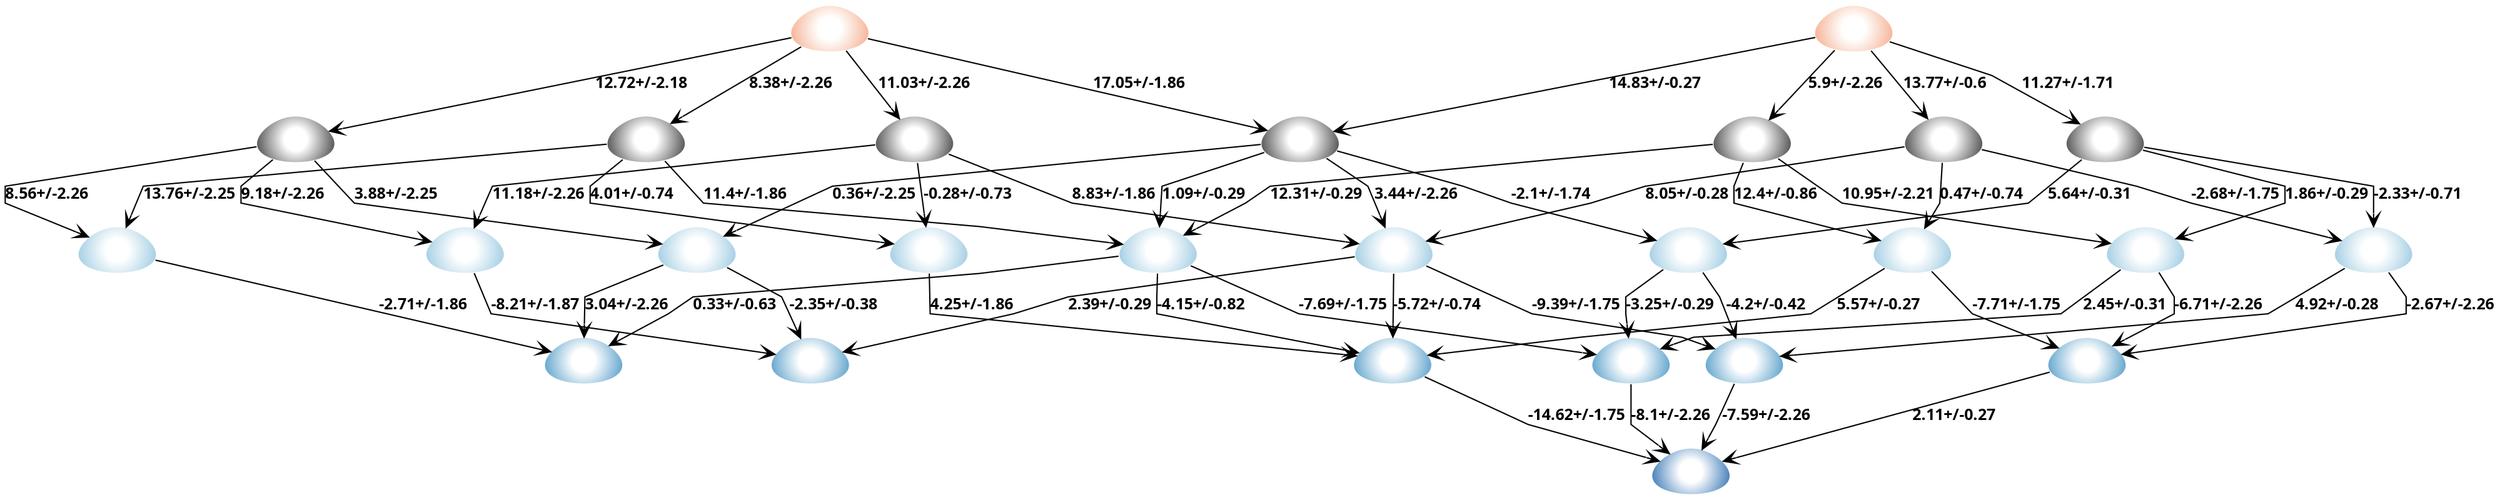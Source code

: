 strict digraph G {
	graph [bb="0,0,2162,376",
		fontname="sans bold",
		splines=polyline
	];
	node [label="\N"];
	subgraph subgraph_0 {
		graph [label="Neutral charge",
			style=""
		];
		SM24_micro007		 [charge=0,
			color="#ffffff:#333333",
			fontcolor=black,
			fontname="sans bold",
			fontsize=12,
			height=0.5,
			image="Images\Microstates\SM24_micro007.svg",
			label="",
			labelloc=b,
			penwidth=1,
			pos="773,273",
			shape=egg,
			style=radial,
			width=0.79843];
		SM24_micro028		 [charge=0,
			color="#ffffff:#333333",
			fontcolor=black,
			fontname="sans bold",
			fontsize=12,
			height=0.5,
			image="Images\Microstates\SM24_micro028.svg",
			label="",
			labelloc=b,
			penwidth=1,
			pos="552,273",
			shape=egg,
			style=radial,
			width=0.79843];
		SM24_micro006		 [charge=0,
			color="#ffffff:#333333",
			fontcolor=black,
			fontname="sans bold",
			fontsize=12,
			height=0.5,
			image="Images\Microstates\SM24_micro006.svg",
			label="",
			labelloc=b,
			penwidth=1,
			pos="1100,273",
			shape=egg,
			style=radial,
			width=0.79843];
		SM24_micro024		 [charge=0,
			color="#ffffff:#333333",
			fontcolor=black,
			fontname="sans bold",
			fontsize=12,
			height=0.5,
			image="Images\Microstates\SM24_micro024.svg",
			label="",
			labelloc=b,
			penwidth=1,
			pos="251,273",
			shape=egg,
			style=radial,
			width=0.79843];
		SM24_micro009		 [charge=0,
			color="#ffffff:#333333",
			fontcolor=black,
			fontname="sans bold",
			fontsize=12,
			height=0.5,
			image="Images\Microstates\SM24_micro009.svg",
			label="",
			labelloc=b,
			penwidth=1,
			pos="1894,273",
			shape=egg,
			style=radial,
			width=0.79843];
		SM24_micro023		 [charge=0,
			color="#ffffff:#333333",
			fontcolor=black,
			fontname="sans bold",
			fontsize=12,
			height=0.5,
			image="Images\Microstates\SM24_micro023.svg",
			label="",
			labelloc=b,
			penwidth=1,
			pos="1521,273",
			shape=egg,
			style=radial,
			width=0.79843];
		SM24_micro013		 [charge=0,
			color="#ffffff:#333333",
			fontcolor=black,
			fontname="sans bold",
			fontsize=12,
			height=0.5,
			image="Images\Microstates\SM24_micro013.svg",
			label="",
			labelloc=b,
			penwidth=1,
			pos="1688,273",
			shape=egg,
			style=radial,
			width=0.79843];
	}
	subgraph "subgraph_-1" {
		graph [label="-1 charge",
			style=""
		];
		SM24_micro002		 [charge=-1,
			color="#ffffff:#f4a582",
			fontcolor=black,
			fontname="sans bold",
			fontsize=12,
			height=0.5,
			image="Images\Microstates\SM24_micro002.svg",
			label="",
			labelloc=b,
			penwidth=1,
			pos="656,358",
			shape=egg,
			style=radial,
			width=0.79843];
		SM24_micro027		 [charge=-1,
			color="#ffffff:#f4a582",
			fontcolor=black,
			fontname="sans bold",
			fontsize=12,
			height=0.5,
			image="Images\Microstates\SM24_micro027.svg",
			label="",
			labelloc=b,
			penwidth=1,
			pos="1583,358",
			shape=egg,
			style=radial,
			width=0.79843];
	}
	subgraph subgraph_3 {
		graph [label="+3 charge",
			style=""
		];
		SM24_micro035		 [charge=3,
			color="#ffffff:#2166ac",
			fontcolor=black,
			fontname="sans bold",
			fontsize=12,
			height=0.5,
			image="Images\Microstates\SM24_micro035.svg",
			label="",
			labelloc=b,
			penwidth=1,
			pos="1455,18",
			shape=egg,
			style=radial,
			width=0.79843];
	}
	subgraph subgraph_2 {
		graph [label="+2 charge",
			style=""
		];
		SM24_micro020		 [charge=2,
			color="#ffffff:#4393c3",
			fontcolor=black,
			fontname="sans bold",
			fontsize=12,
			height=0.5,
			image="Images\Microstates\SM24_micro020.svg",
			label="",
			labelloc=b,
			penwidth=1,
			pos="1199,103",
			shape=egg,
			style=radial,
			width=0.79843];
		SM24_micro022		 [charge=2,
			color="#ffffff:#4393c3",
			fontcolor=black,
			fontname="sans bold",
			fontsize=12,
			height=0.5,
			image="Images\Microstates\SM24_micro022.svg",
			label="",
			labelloc=b,
			penwidth=1,
			pos="694,103",
			shape=egg,
			style=radial,
			width=0.79843];
		SM24_micro025		 [charge=2,
			color="#ffffff:#4393c3",
			fontcolor=black,
			fontname="sans bold",
			fontsize=12,
			height=0.5,
			image="Images\Microstates\SM24_micro025.svg",
			label="",
			labelloc=b,
			penwidth=1,
			pos="498,103",
			shape=egg,
			style=radial,
			width=0.79843];
		SM24_micro032		 [charge=2,
			color="#ffffff:#4393c3",
			fontcolor=black,
			fontname="sans bold",
			fontsize=12,
			height=0.5,
			image="Images\Microstates\SM24_micro032.svg",
			label="",
			labelloc=b,
			penwidth=1,
			pos="1405,103",
			shape=egg,
			style=radial,
			width=0.79843];
		SM24_micro033		 [charge=2,
			color="#ffffff:#4393c3",
			fontcolor=black,
			fontname="sans bold",
			fontsize=12,
			height=0.5,
			image="Images\Microstates\SM24_micro033.svg",
			label="",
			labelloc=b,
			penwidth=1,
			pos="1507,103",
			shape=egg,
			style=radial,
			width=0.79843];
		SM24_micro034		 [charge=2,
			color="#ffffff:#4393c3",
			fontcolor=black,
			fontname="sans bold",
			fontsize=12,
			height=0.5,
			image="Images\Microstates\SM24_micro034.svg",
			label="",
			labelloc=b,
			penwidth=1,
			pos="1802,103",
			shape=egg,
			style=radial,
			width=0.79843];
	}
	subgraph subgraph_1 {
		graph [label="+1 charge",
			style=""
		];
		SM24_micro001		 [charge=1,
			color="#ffffff:#92c5de",
			fontcolor=black,
			fontname="sans bold",
			fontsize=12,
			height=0.5,
			image="Images\Microstates\SM24_micro001.svg",
			label="",
			labelloc=b,
			penwidth=1,
			pos="797,188",
			shape=egg,
			style=radial,
			width=0.79843];
		SM24_micro004		 [charge=1,
			color="#ffffff:#92c5de",
			fontcolor=black,
			fontname="sans bold",
			fontsize=12,
			height=0.5,
			image="Images\Microstates\SM24_micro004.svg",
			label="",
			labelloc=b,
			penwidth=1,
			pos="596,188",
			shape=egg,
			style=radial,
			width=0.79843];
		SM24_micro005		 [charge=1,
			color="#ffffff:#92c5de",
			fontcolor=black,
			fontname="sans bold",
			fontsize=12,
			height=0.5,
			image="Images\Microstates\SM24_micro005.svg",
			label="",
			labelloc=b,
			penwidth=1,
			pos="97,188",
			shape=egg,
			style=radial,
			width=0.79843];
		SM24_micro010		 [charge=1,
			color="#ffffff:#92c5de",
			fontcolor=black,
			fontname="sans bold",
			fontsize=12,
			height=0.5,
			image="Images\Microstates\SM24_micro010.svg",
			label="",
			labelloc=b,
			penwidth=1,
			pos="996,188",
			shape=egg,
			style=radial,
			width=0.79843];
		SM24_micro011		 [charge=1,
			color="#ffffff:#92c5de",
			fontcolor=black,
			fontname="sans bold",
			fontsize=12,
			height=0.5,
			image="Images\Microstates\SM24_micro011.svg",
			label="",
			labelloc=b,
			penwidth=1,
			pos="1200,188",
			shape=egg,
			style=radial,
			width=0.79843];
		SM24_micro017		 [charge=1,
			color="#ffffff:#92c5de",
			fontcolor=black,
			fontname="sans bold",
			fontsize=12,
			height=0.5,
			image="Images\Microstates\SM24_micro017.svg",
			label="",
			labelloc=b,
			penwidth=1,
			pos="1456,188",
			shape=egg,
			style=radial,
			width=0.79843];
		SM24_micro014		 [charge=1,
			color="#ffffff:#92c5de",
			fontcolor=black,
			fontname="sans bold",
			fontsize=12,
			height=0.5,
			image="Images\Microstates\SM24_micro014.svg",
			label="",
			labelloc=b,
			penwidth=1,
			pos="395,188",
			shape=egg,
			style=radial,
			width=0.79843];
		SM24_micro029		 [charge=1,
			color="#ffffff:#92c5de",
			fontcolor=black,
			fontname="sans bold",
			fontsize=12,
			height=0.5,
			image="Images\Microstates\SM24_micro029.svg",
			label="",
			labelloc=b,
			penwidth=1,
			pos="1854,188",
			shape=egg,
			style=radial,
			width=0.79843];
		SM24_micro030		 [charge=1,
			color="#ffffff:#92c5de",
			fontcolor=black,
			fontname="sans bold",
			fontsize=12,
			height=0.5,
			image="Images\Microstates\SM24_micro030.svg",
			label="",
			labelloc=b,
			penwidth=1,
			pos="2049,188",
			shape=egg,
			style=radial,
			width=0.79843];
		SM24_micro031		 [charge=1,
			color="#ffffff:#92c5de",
			fontcolor=black,
			fontname="sans bold",
			fontsize=12,
			height=0.5,
			image="Images\Microstates\SM24_micro031.svg",
			label="",
			labelloc=b,
			penwidth=1,
			pos="1650,188",
			shape=egg,
			style=radial,
			width=0.79843];
	}
	SM24_micro007 -> SM24_micro001	 [SEM=0.73,
		arrowhead=vee,
		fontname="sans bold",
		fontsize=12,
		label="-0.28+/-0.73",
		lp="826,230.5",
		pKa=-0.28,
		pos="e,792.2,205.61 777.97,254.8 781.27,243.41 785.65,228.25 789.38,215.35",
		splines=polyline];
	SM24_micro007 -> SM24_micro011	 [SEM=1.86,
		arrowhead=vee,
		fontname="sans bold",
		fontsize=12,
		label="8.83+/-1.86",
		lp="956.5,230.5",
		pKa=8.83,
		pos="e,1173.6,192.29 799.78,263.2 841.93,249.34 919,224 919,224 919,224 1087.4,203.02 1163.5,193.55",
		splines=polyline];
	SM24_micro007 -> SM24_micro014	 [SEM=2.26,
		arrowhead=vee,
		fontname="sans bold",
		fontsize=12,
		label="11.18+/-2.26",
		lp="459,230.5",
		pKa=11.18,
		pos="e,402.66,204.98 744.25,269.17 659.74,260.83 418,237 418,237 418,237 412.61,225.76 407.05,214.16",
		splines=polyline];
	SM24_micro028 -> SM24_micro001	 [SEM=0.74,
		arrowhead=vee,
		fontname="sans bold",
		fontsize=12,
		label="4.01+/-0.74",
		lp="541.5,230.5",
		pKa=4.01,
		pos="e,770.48,192.17 533.03,258.17 519.61,248.38 504,237 504,237 504,237 504,224 504,224 504,224 682.01,202.74 760.53,193.36",
		splines=polyline];
	SM24_micro028 -> SM24_micro005	 [SEM=2.25,
		arrowhead=vee,
		fontname="sans bold",
		fontsize=12,
		label="13.76+/-2.25",
		lp="158,230.5",
		pKa=13.76,
		pos="e,103.77,205.25 523.12,269.68 425.97,261.86 117,237 117,237 117,237 112.47,226.12 107.72,214.72",
		splines=polyline];
	SM24_micro028 -> SM24_micro010	 [SEM=1.86,
		arrowhead=vee,
		fontname="sans bold",
		fontsize=12,
		label="11.4+/-1.86",
		lp="639.5,230.5",
		pKa=11.4,
		pos="e,969.41,191.81 567.82,256.81 582.47,242.75 602,224 602,224 602,224 835,206 835,206 835,206 911.65,197.91 959.18,192.89",
		splines=polyline];
	SM24_micro006 -> SM24_micro004	 [SEM=2.25,
		arrowhead=vee,
		fontname="sans bold",
		fontsize=12,
		label="0.36+/-2.25",
		lp="741.5,230.5",
		pKa=0.36,
		pos="e,617.28,198.2 1071.2,269.45 980.08,261.4 704,237 704,237 704,237 677,224 677,224 677,224 649.65,212.18 626.74,202.28",
		splines=polyline];
	SM24_micro006 -> SM24_micro010	 [SEM=0.29,
		arrowhead=vee,
		fontname="sans bold",
		fontsize=12,
		label="1.09+/-0.29",
		lp="1036.5,230.5",
		pKa=1.09,
		pos="e,997.07,206.06 1073.7,262.9 1043.8,252.53 999,237 999,237 999,237 998.37,226.95 997.69,216.05",
		splines=polyline];
	SM24_micro006 -> SM24_micro011	 [SEM=2.26,
		arrowhead=vee,
		fontname="sans bold",
		fontsize=12,
		label="3.44+/-2.26",
		lp="1221.5,230.5",
		pKa=3.44,
		pos="e,1192.9,205.25 1124.6,261.12 1147.8,250.84 1179,237 1179,237 1179,237 1183.8,226.12 1188.7,214.72",
		splines=polyline];
	SM24_micro006 -> SM24_micro017	 [SEM=1.74,
		arrowhead=vee,
		fontname="sans bold",
		fontsize=12,
		label="-2.1+/-1.74",
		lp="1336.5,230.5",
		pKa=-2.1,
		pos="e,1431.3,194.55 1128.4,265.9 1175.1,255.88 1263,237 1263,237 1263,237 1300,224 1300,224 1300,224 1375.4,207.07 1421.4,196.76",
		splines=polyline];
	SM24_micro024 -> SM24_micro004	 [SEM=2.25,
		arrowhead=vee,
		fontname="sans bold",
		fontsize=12,
		label="3.88+/-2.25",
		lp="338.5,230.5",
		pKa=3.88,
		pos="e,569.56,192.14 266.82,256.81 281.47,242.75 301,224 301,224 301,224 480.66,202.68 559.57,193.32",
		splines=polyline];
	SM24_micro024 -> SM24_micro005	 [SEM=2.26,
		arrowhead=vee,
		fontname="sans bold",
		fontsize=12,
		label="8.56+/-2.26",
		lp="37.5,230.5",
		pKa=8.56,
		pos="e,74.502,197.12 222.21,267.99 156.28,258.79 0,237 0,237 0,237 0,224 0,224 0,224 36.687,210.76 64.936,200.57",
		splines=polyline];
	SM24_micro024 -> SM24_micro014	 [SEM=2.26,
		arrowhead=vee,
		fontname="sans bold",
		fontsize=12,
		label="9.18+/-2.26",
		lp="240.5,230.5",
		pKa=9.18,
		pos="e,369.5,193.65 232.03,258.17 218.61,248.38 203,237 203,237 203,237 203,224 203,224 203,224 303.86,205.61 359.37,195.49",
		splines=polyline];
	SM24_micro009 -> SM24_micro017	 [SEM=0.31,
		arrowhead=vee,
		fontname="sans bold",
		fontsize=12,
		label="5.64+/-0.31",
		lp="1828.5,230.5",
		pKa=5.64,
		pos="e,1482.6,192.11 1867.5,262.99 1837,252.62 1791,237 1791,237 1791,237 1756,224 1756,224 1756,224 1572.9,202.63 1492.8,193.29",
		splines=polyline];
	SM24_micro009 -> SM24_micro029	 [SEM=0.29,
		arrowhead=vee,
		fontname="sans bold",
		fontsize=12,
		label="1.86+/-0.29",
		lp="2010.5,230.5",
		pKa=1.86,
		pos="e,1877.5,195.91 1918.6,261.12 1941.8,250.84 1973,237 1973,237 1973,237 1973,224 1973,224 1973,224 1922.6,209.18 1887.4,198.83",
		splines=polyline];
	SM24_micro009 -> SM24_micro030	 [SEM=0.71,
		arrowhead=vee,
		fontname="sans bold",
		fontsize=12,
		label="-2.33+/-0.71",
		lp="2092,230.5",
		pKa=-2.33,
		pos="e,2050.5,206.09 1922.2,265.74 1967.7,255.68 2052,237 2052,237 2052,237 2052,224 2052,224 2052,224 2051.7,220.82 2051.3,216.37",
		splines=polyline];
	SM24_micro023 -> SM24_micro010	 [SEM=0.29,
		arrowhead=vee,
		fontname="sans bold",
		fontsize=12,
		label="12.31+/-0.29",
		lp="1134,230.5",
		pKa=12.31,
		pos="e,1016.9,198.38 1492.3,269.65 1396.3,261.8 1093,237 1093,237 1093,237 1074,224 1074,224 1074,224 1048.2,212.43 1026.3,202.59",
		splines=polyline];
	SM24_micro023 -> SM24_micro029	 [SEM=2.21,
		arrowhead=vee,
		fontname="sans bold",
		fontsize=12,
		label="10.95+/-2.21",
		lp="1629,230.5",
		pKa=10.95,
		pos="e,1827.5,192.48 1540.4,258.12 1560.2,243.94 1588,224 1588,224 1588,224 1744.5,203.41 1817.4,193.82",
		splines=polyline];
	SM24_micro023 -> SM24_micro031	 [SEM=0.86,
		arrowhead=vee,
		fontname="sans bold",
		fontsize=12,
		label="12.4+/-0.86",
		lp="1531.5,230.5",
		pKa=12.4,
		pos="e,1625.3,194.55 1508.8,256.14 1501.6,246.88 1494,237 1494,237 1494,237 1494,224 1494,224 1494,224 1569.4,207.07 1615.4,196.76",
		splines=polyline];
	SM24_micro013 -> SM24_micro011	 [SEM=0.28,
		arrowhead=vee,
		fontname="sans bold",
		fontsize=12,
		label="8.05+/-0.28",
		lp="1452.5,230.5",
		pKa=8.05,
		pos="e,1225.2,194.09 1659,268.18 1621,263.17 1559,255 1559,255 1559,255 1415,237 1415,237 1415,237 1373,224 1373,224 1373,224 1285.6,\
206.32 1235,196.09",
		splines=polyline];
	SM24_micro013 -> SM24_micro030	 [SEM=1.75,
		arrowhead=vee,
		fontname="sans bold",
		fontsize=12,
		label="-2.68+/-1.75",
		lp="1929,230.5",
		pKa=-2.68,
		pos="e,2024,194.47 1716.8,266.45 1768.2,256.59 1870,237 1870,237 1870,237 1889,224 1889,224 1889,224 1967.1,206.91 2014.2,196.62",
		splines=polyline];
	SM24_micro013 -> SM24_micro031	 [SEM=0.74,
		arrowhead=vee,
		fontname="sans bold",
		fontsize=12,
		label="0.47+/-0.74",
		lp="1714.5,230.5",
		pKa=0.47,
		pos="e,1660.6,204.45 1683,254.94 1679,241.15 1674,224 1674,224 1674,224 1670.6,218.97 1666.3,212.73",
		splines=polyline];
	SM24_micro001 -> SM24_micro020	 [SEM=1.86,
		arrowhead=vee,
		fontname="sans bold",
		fontsize=12,
		label="4.25+/-1.86",
		lp="835.5,145.5",
		pKa=4.25,
		pos="e,1172.1,106.35 797.36,169.94 797.64,156.15 798,139 798,139 798,139 1062.5,115.91 1161.9,107.24",
		splines=polyline];
	SM24_micro004 -> SM24_micro022	 [SEM=0.38,
		arrowhead=vee,
		fontname="sans bold",
		fontsize=12,
		label="-2.35+/-0.38",
		lp="717,145.5",
		pKa=-2.35,
		pos="e,686.55,120.25 620.05,175.93 642.31,165.67 672,152 672,152 672,152 677.09,140.9 682.37,129.38",
		splines=polyline];
	SM24_micro004 -> SM24_micro025	 [SEM=2.26,
		arrowhead=vee,
		fontname="sans bold",
		fontsize=12,
		label="3.04+/-2.26",
		lp="536.5,145.5",
		pKa=3.04,
		pos="e,498.36,121.06 570.01,177.62 541.27,167.25 499,152 499,152 499,152 498.79,142.15 498.57,131.38",
		splines=polyline];
	SM24_micro005 -> SM24_micro025	 [SEM=1.86,
		arrowhead=vee,
		fontname="sans bold",
		fontsize=12,
		label="-2.71+/-1.86",
		lp="366,145.5",
		pKa=-2.71,
		pos="e,472.99,109.09 125.54,181.02 186.93,168.15 326,139 326,139 326,139 412.9,121.32 463.16,111.09",
		splines=polyline];
	SM24_micro010 -> SM24_micro020	 [SEM=0.82,
		arrowhead=vee,
		fontname="sans bold",
		fontsize=12,
		label="-4.15+/-0.82",
		lp="1034,145.5",
		pKa=-4.15,
		pos="e,1173.5,108.36 995.02,169.91 994.52,161.03 994,152 994,152 994,152 994,139 994,139 994,139 1104.8,120.08 1163.5,110.06",
		splines=polyline];
	SM24_micro010 -> SM24_micro025	 [SEM=0.63,
		arrowhead=vee,
		fontname="sans bold",
		fontsize=12,
		label="0.33+/-0.63",
		lp="630.5,145.5",
		pKa=0.33,
		pos="e,518.77,113.56 967.22,183.96 920.91,179.07 835,170 835,170 835,170 593,152 593,152 593,152 574,139 574,139 574,139 549.16,127.56 \
527.89,117.76",
		splines=polyline];
	SM24_micro010 -> SM24_micro032	 [SEM=1.75,
		arrowhead=vee,
		fontname="sans bold",
		fontsize=12,
		label="-7.69+/-1.75",
		lp="1155,145.5",
		pKa=-7.69,
		pos="e,1378.5,107.2 1021.2,176.82 1056.2,162.73 1115,139 1115,139 1115,139 1290.1,117.87 1368.1,108.45",
		splines=polyline];
	SM24_micro011 -> SM24_micro020	 [SEM=0.74,
		arrowhead=vee,
		fontname="sans bold",
		fontsize=12,
		label="-5.72+/-0.74",
		lp="1239,145.5",
		pKa=-5.72,
		pos="e,1199.2,121.18 1199.8,169.8 1199.7,158.67 1199.5,143.94 1199.3,131.24",
		splines=polyline];
	SM24_micro011 -> SM24_micro022	 [SEM=0.29,
		arrowhead=vee,
		fontname="sans bold",
		fontsize=12,
		label="2.39+/-0.29",
		lp="952.5,145.5",
		pKa=2.39,
		pos="e,719.27,108.94 1171.1,183.45 1098.6,174.55 915,152 915,152 915,152 873,139 873,139 873,139 781.25,121.06 729.12,110.87",
		splines=polyline];
	SM24_micro011 -> SM24_micro033	 [SEM=1.75,
		arrowhead=vee,
		fontname="sans bold",
		fontsize=12,
		label="-9.39+/-1.75",
		lp="1361,145.5",
		pKa=-9.39,
		pos="e,1483.2,110.33 1225.4,176.94 1260.8,162.86 1321,139 1321,139 1321,139 1443,121 1443,121 1443,121 1457.8,117.07 1473.1,112.99",
		splines=polyline];
	SM24_micro017 -> SM24_micro032	 [SEM=0.29,
		arrowhead=vee,
		fontname="sans bold",
		fontsize=12,
		label="-3.25+/-0.29",
		lp="1446,145.5",
		pKa=-3.25,
		pos="e,1405.4,121.06 1436.5,173.37 1422.5,163.54 1406,152 1406,152 1406,152 1405.8,142.15 1405.6,131.38",
		splines=polyline];
	SM24_micro017 -> SM24_micro033	 [SEM=0.42,
		arrowhead=vee,
		fontname="sans bold",
		fontsize=12,
		label="-4.2+/-0.42",
		lp="1527.5,145.5",
		pKa=-4.2,
		pos="e,1499.9,120.25 1469.6,171.14 1477.5,161.88 1486,152 1486,152 1486,152 1490.8,141.12 1495.7,129.72",
		splines=polyline];
	SM24_micro014 -> SM24_micro022	 [SEM=1.87,
		arrowhead=vee,
		fontname="sans bold",
		fontsize=12,
		label="-8.21+/-1.87",
		lp="455,145.5",
		pKa=-8.21,
		pos="e,667.5,107.32 402,170.21 407.76,156.37 415,139 415,139 415,139 581.8,118.08 657.46,108.58",
		splines=polyline];
	SM24_micro029 -> SM24_micro032	 [SEM=0.31,
		arrowhead=vee,
		fontname="sans bold",
		fontsize=12,
		label="2.45+/-0.31",
		lp="1839.5,145.5",
		pKa=2.45,
		pos="e,1428.8,110.33 1834,173.57 1819.4,163.7 1802,152 1802,152 1802,152 1783,139 1783,139 1783,139 1469,121 1469,121 1469,121 1454.2,\
117.07 1438.9,112.99",
		splines=polyline];
	SM24_micro029 -> SM24_micro034	 [SEM=2.26,
		arrowhead=vee,
		fontname="sans bold",
		fontsize=12,
		label="-6.71+/-2.26",
		lp="1921,145.5",
		pKa=-6.71,
		pos="e,1822.8,113.2 1866.2,171.14 1873.4,161.88 1881,152 1881,152 1881,152 1881,139 1881,139 1881,139 1854.3,127.18 1832,117.28",
		splines=polyline];
	SM24_micro030 -> SM24_micro033	 [SEM=0.28,
		arrowhead=vee,
		fontname="sans bold",
		fontsize=12,
		label="4.92+/-0.28",
		lp="2024.5,145.5",
		pKa=4.92,
		pos="e,1534.3,106.08 2026.9,174.39 2002,160.17 1965,139 1965,139 1965,139 1653.9,115.23 1544.5,106.87",
		splines=polyline];
	SM24_micro030 -> SM24_micro034	 [SEM=2.26,
		arrowhead=vee,
		fontname="sans bold",
		fontsize=12,
		label="-2.67+/-2.26",
		lp="2122,145.5",
		pKa=-2.67,
		pos="e,1828.3,107.29 2063.6,171.55 2072.4,162.17 2082,152 2082,152 2082,152 2082,139 2082,139 2082,139 1914.2,118.02 1838.4,108.55",
		splines=polyline];
	SM24_micro031 -> SM24_micro020	 [SEM=0.27,
		arrowhead=vee,
		fontname="sans bold",
		fontsize=12,
		label="5.57+/-0.27",
		lp="1626.5,145.5",
		pKa=5.57,
		pos="e,1226,106.73 1628.5,174.39 1604.2,160.17 1568,139 1568,139 1568,139 1367,121 1367,121 1367,121 1285.5,112.75 1236,107.75",
		splines=polyline];
	SM24_micro031 -> SM24_micro034	 [SEM=1.75,
		arrowhead=vee,
		fontname="sans bold",
		fontsize=12,
		label="-7.71+/-1.75",
		lp="1743,145.5",
		pKa=-7.71,
		pos="e,1779.5,111.94 1666.5,172.08 1682,157.99 1703,139 1703,139 1703,139 1740.9,125.61 1769.8,115.4",
		splines=polyline];
	SM24_micro020 -> SM24_micro035	 [SEM=1.75,
		arrowhead=vee,
		fontname="sans bold",
		fontsize=12,
		label="-14.62+/-1.75",
		lp="1359,60.5",
		pKa=-14.62,
		pos="e,1430.6,25.097 1224.2,91.585 1258.3,77.468 1315,54 1315,54 1315,54 1379.4,37.89 1420.9,27.53",
		splines=polyline];
	SM24_micro032 -> SM24_micro035	 [SEM=2.26,
		arrowhead=vee,
		fontname="sans bold",
		fontsize=12,
		label="-8.1+/-2.26",
		lp="1445.5,60.5",
		pKa=-8.1,
		pos="e,1438.7,31.438 1406.4,84.942 1407.6,71.145 1409,54 1409,54 1409,54 1419.6,45.905 1430.7,37.501",
		splines=polyline];
	SM24_micro033 -> SM24_micro035	 [SEM=2.26,
		arrowhead=vee,
		fontname="sans bold",
		fontsize=12,
		label="-7.59+/-2.26",
		lp="1528,60.5",
		pKa=-7.59,
		pos="e,1466.6,34.046 1498.4,85.481 1491.2,71.596 1482,54 1482,54 1482,54 1477.8,48.592 1472.8,42.028",
		splines=polyline];
	SM24_micro034 -> SM24_micro035	 [SEM=0.27,
		arrowhead=vee,
		fontname="sans bold",
		fontsize=12,
		label="2.11+/-0.27",
		lp="1686.5,60.5",
		pKa=2.11,
		pos="e,1479.6,24.882 1773.9,95.278 1710.8,80.191 1558.2,43.674 1489.5,27.247",
		splines=polyline];
	SM24_micro002 -> SM24_micro007	 [SEM=2.26,
		arrowhead=vee,
		fontname="sans bold",
		fontsize=12,
		label="11.03+/-2.26",
		lp="762,315.5",
		pKa=11.03,
		pos="e,755.94,286.1 675.32,343.29 695.06,329.29 725.81,307.48 747.53,292.07",
		splines=polyline];
	SM24_micro002 -> SM24_micro028	 [SEM=2.26,
		arrowhead=vee,
		fontname="sans bold",
		fontsize=12,
		label="8.38+/-2.26",
		lp="647.5,315.5",
		pKa=8.38,
		pos="e,567.87,286.66 637.88,342.54 620.65,328.79 594.61,308.01 575.73,292.94",
		splines=polyline];
	SM24_micro002 -> SM24_micro006	 [SEM=1.86,
		arrowhead=vee,
		fontname="sans bold",
		fontsize=12,
		label="17.05+/-1.86",
		lp="945,315.5",
		pKa=17.05,
		pos="e,1074.6,278.74 684.79,351.62 763.01,337 979.27,296.57 1064.7,280.61",
		splines=polyline];
	SM24_micro002 -> SM24_micro024	 [SEM=2.18,
		arrowhead=vee,
		fontname="sans bold",
		fontsize=12,
		label="12.72+/-2.18",
		lp="519,315.5",
		pKa=12.72,
		pos="e,276.03,279.13 627.52,351.16 555.23,336.35 364.8,297.32 285.96,281.16",
		splines=polyline];
	SM24_micro027 -> SM24_micro006	 [SEM=0.27,
		arrowhead=vee,
		fontname="sans bold",
		fontsize=12,
		label="14.83+/-0.27",
		lp="1411,315.5",
		pKa=14.83,
		pos="e,1125.6,278.41 1554.2,352.06 1470.5,337.67 1227.3,295.87 1135.6,280.11",
		splines=polyline];
	SM24_micro027 -> SM24_micro009	 [SEM=1.71,
		arrowhead=vee,
		fontname="sans bold",
		fontsize=12,
		label="11.27+/-1.71",
		lp="1807,315.5",
		pKa=11.27,
		pos="e,1870.2,280.57 1610.7,349.92 1650.8,339.69 1720,322 1720,322 1720,322 1809.7,297.25 1860.3,283.29",
		splines=polyline];
	SM24_micro027 -> SM24_micro023	 [SEM=2.26,
		arrowhead=vee,
		fontname="sans bold",
		fontsize=12,
		label="5.9+/-2.26",
		lp="1576.5,315.5",
		pKa=5.9,
		pos="e,1528.4,290.25 1566.3,342.36 1555.3,332.77 1543,322 1543,322 1543,322 1537.9,310.9 1532.6,299.38",
		splines=polyline];
	SM24_micro027 -> SM24_micro013	 [SEM=0.6,
		arrowhead=vee,
		fontname="sans bold",
		fontsize=12,
		label="13.77+/-0.6",
		lp="1678.5,315.5",
		pKa=13.77,
		pos="e,1672,286.66 1601.3,342.54 1618.7,328.79 1645,308.01 1664,292.94",
		splines=polyline];
}
